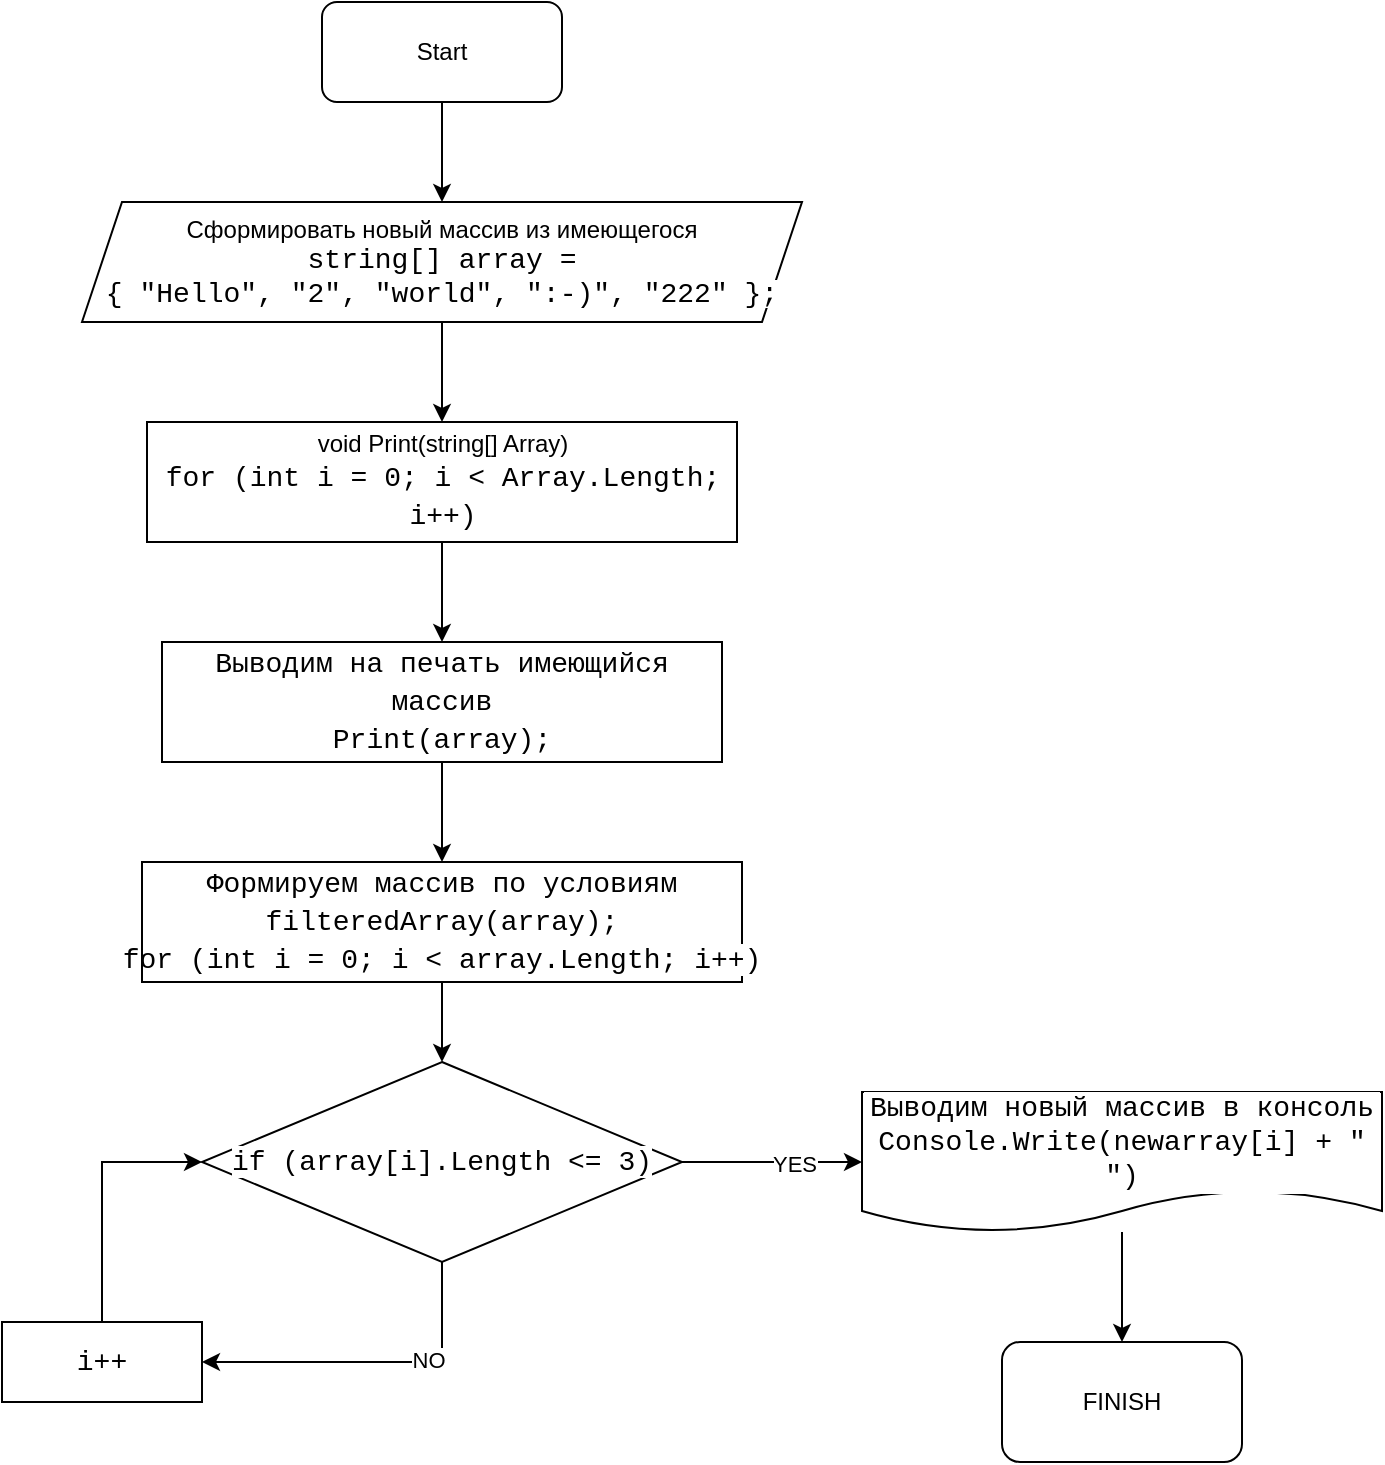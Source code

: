 <mxfile version="20.3.0" type="device"><diagram id="7OIybTuWfDOHVJffB8Dh" name="Страница 1"><mxGraphModel dx="1445" dy="1921" grid="1" gridSize="10" guides="1" tooltips="1" connect="1" arrows="1" fold="1" page="1" pageScale="1" pageWidth="827" pageHeight="1169" math="0" shadow="0"><root><mxCell id="0"/><mxCell id="1" parent="0"/><mxCell id="J4jsH5v3E7qtncY075Mx-14" style="edgeStyle=orthogonalEdgeStyle;rounded=0;orthogonalLoop=1;jettySize=auto;html=1;entryX=0.5;entryY=0;entryDx=0;entryDy=0;" parent="1" source="J4jsH5v3E7qtncY075Mx-1" edge="1" target="Pbj74jzdagy9nn8wbUFA-5"><mxGeometry relative="1" as="geometry"><mxPoint x="320" y="-820" as="targetPoint"/></mxGeometry></mxCell><mxCell id="J4jsH5v3E7qtncY075Mx-1" value="Start" style="rounded=1;whiteSpace=wrap;html=1;" parent="1" vertex="1"><mxGeometry x="240" y="-900" width="120" height="50" as="geometry"/></mxCell><mxCell id="Pbj74jzdagy9nn8wbUFA-13" style="edgeStyle=orthogonalEdgeStyle;rounded=0;orthogonalLoop=1;jettySize=auto;html=1;entryX=0.5;entryY=0;entryDx=0;entryDy=0;" edge="1" parent="1" source="K1kvnRnWpATKh4szS8jn-2" target="Pbj74jzdagy9nn8wbUFA-9"><mxGeometry relative="1" as="geometry"/></mxCell><mxCell id="K1kvnRnWpATKh4szS8jn-2" value="&lt;div style=&quot;font-family: Consolas, &amp;quot;Courier New&amp;quot;, monospace; font-size: 14px; line-height: 19px;&quot;&gt;&lt;div style=&quot;line-height: 19px;&quot;&gt;&lt;span style=&quot;background-color: rgb(255, 255, 255);&quot;&gt;Выводим на печать имеющийся массив&lt;/span&gt;&lt;/div&gt;&lt;div style=&quot;line-height: 19px;&quot;&gt;&lt;span style=&quot;background-color: rgb(255, 255, 255);&quot;&gt;Print(array);&lt;/span&gt;&lt;/div&gt;&lt;/div&gt;" style="rounded=0;whiteSpace=wrap;html=1;" parent="1" vertex="1"><mxGeometry x="160" y="-580" width="280" height="60" as="geometry"/></mxCell><mxCell id="Pbj74jzdagy9nn8wbUFA-10" style="edgeStyle=orthogonalEdgeStyle;rounded=0;orthogonalLoop=1;jettySize=auto;html=1;entryX=0;entryY=0.5;entryDx=0;entryDy=0;" edge="1" parent="1" source="Pbj74jzdagy9nn8wbUFA-4" target="Pbj74jzdagy9nn8wbUFA-8"><mxGeometry relative="1" as="geometry"/></mxCell><mxCell id="Pbj74jzdagy9nn8wbUFA-11" value="YES" style="edgeLabel;html=1;align=center;verticalAlign=middle;resizable=0;points=[];" vertex="1" connectable="0" parent="Pbj74jzdagy9nn8wbUFA-10"><mxGeometry x="0.235" y="-1" relative="1" as="geometry"><mxPoint as="offset"/></mxGeometry></mxCell><mxCell id="Pbj74jzdagy9nn8wbUFA-15" style="edgeStyle=orthogonalEdgeStyle;rounded=0;orthogonalLoop=1;jettySize=auto;html=1;entryX=1;entryY=0.5;entryDx=0;entryDy=0;" edge="1" parent="1" source="Pbj74jzdagy9nn8wbUFA-4" target="Pbj74jzdagy9nn8wbUFA-12"><mxGeometry relative="1" as="geometry"/></mxCell><mxCell id="Pbj74jzdagy9nn8wbUFA-17" value="NO" style="edgeLabel;html=1;align=center;verticalAlign=middle;resizable=0;points=[];" vertex="1" connectable="0" parent="Pbj74jzdagy9nn8wbUFA-15"><mxGeometry x="-0.324" y="-1" relative="1" as="geometry"><mxPoint as="offset"/></mxGeometry></mxCell><mxCell id="Pbj74jzdagy9nn8wbUFA-4" value="&lt;div style=&quot;font-family: Consolas, &amp;quot;Courier New&amp;quot;, monospace; font-size: 14px; line-height: 19px;&quot;&gt;&lt;div style=&quot;line-height: 19px;&quot;&gt;&lt;span style=&quot;background-color: rgb(255, 255, 255);&quot;&gt;if (array[i].Length &amp;lt;= 3)&lt;/span&gt;&lt;/div&gt;&lt;/div&gt;" style="rhombus;whiteSpace=wrap;html=1;" vertex="1" parent="1"><mxGeometry x="180" y="-370" width="240" height="100" as="geometry"/></mxCell><mxCell id="Pbj74jzdagy9nn8wbUFA-20" style="edgeStyle=orthogonalEdgeStyle;rounded=0;orthogonalLoop=1;jettySize=auto;html=1;entryX=0.5;entryY=0;entryDx=0;entryDy=0;" edge="1" parent="1" source="Pbj74jzdagy9nn8wbUFA-5" target="Pbj74jzdagy9nn8wbUFA-7"><mxGeometry relative="1" as="geometry"/></mxCell><mxCell id="Pbj74jzdagy9nn8wbUFA-5" value="&lt;span style=&quot;background-color: rgb(255, 255, 255);&quot;&gt;Сформировать новый массив из имеющегося&lt;br&gt;&lt;span style=&quot;font-family: Consolas, &amp;quot;Courier New&amp;quot;, monospace; font-size: 14px;&quot;&gt;string&lt;/span&gt;&lt;span style=&quot;font-family: Consolas, &amp;quot;Courier New&amp;quot;, monospace; font-size: 14px;&quot;&gt;[]&amp;nbsp;&lt;/span&gt;&lt;span style=&quot;font-family: Consolas, &amp;quot;Courier New&amp;quot;, monospace; font-size: 14px;&quot;&gt;array&lt;/span&gt;&lt;span style=&quot;font-family: Consolas, &amp;quot;Courier New&amp;quot;, monospace; font-size: 14px;&quot;&gt;&amp;nbsp;= {&amp;nbsp;&lt;/span&gt;&lt;span style=&quot;font-family: Consolas, &amp;quot;Courier New&amp;quot;, monospace; font-size: 14px;&quot;&gt;&quot;Hello&quot;&lt;/span&gt;&lt;span style=&quot;font-family: Consolas, &amp;quot;Courier New&amp;quot;, monospace; font-size: 14px;&quot;&gt;,&amp;nbsp;&lt;/span&gt;&lt;span style=&quot;font-family: Consolas, &amp;quot;Courier New&amp;quot;, monospace; font-size: 14px;&quot;&gt;&quot;2&quot;&lt;/span&gt;&lt;span style=&quot;font-family: Consolas, &amp;quot;Courier New&amp;quot;, monospace; font-size: 14px;&quot;&gt;,&amp;nbsp;&lt;/span&gt;&lt;span style=&quot;font-family: Consolas, &amp;quot;Courier New&amp;quot;, monospace; font-size: 14px;&quot;&gt;&quot;world&quot;&lt;/span&gt;&lt;span style=&quot;font-family: Consolas, &amp;quot;Courier New&amp;quot;, monospace; font-size: 14px;&quot;&gt;,&amp;nbsp;&lt;/span&gt;&lt;span style=&quot;font-family: Consolas, &amp;quot;Courier New&amp;quot;, monospace; font-size: 14px;&quot;&gt;&quot;:-)&quot;&lt;/span&gt;&lt;span style=&quot;font-family: Consolas, &amp;quot;Courier New&amp;quot;, monospace; font-size: 14px;&quot;&gt;,&amp;nbsp;&lt;/span&gt;&lt;span style=&quot;font-family: Consolas, &amp;quot;Courier New&amp;quot;, monospace; font-size: 14px;&quot;&gt;&quot;222&quot;&lt;/span&gt;&lt;span style=&quot;font-family: Consolas, &amp;quot;Courier New&amp;quot;, monospace; font-size: 14px;&quot;&gt;&amp;nbsp;};&lt;/span&gt;&lt;/span&gt;" style="shape=parallelogram;perimeter=parallelogramPerimeter;whiteSpace=wrap;html=1;fixedSize=1;" vertex="1" parent="1"><mxGeometry x="120" y="-800" width="360" height="60" as="geometry"/></mxCell><mxCell id="Pbj74jzdagy9nn8wbUFA-18" style="edgeStyle=orthogonalEdgeStyle;rounded=0;orthogonalLoop=1;jettySize=auto;html=1;entryX=0.5;entryY=0;entryDx=0;entryDy=0;" edge="1" parent="1" source="Pbj74jzdagy9nn8wbUFA-7" target="K1kvnRnWpATKh4szS8jn-2"><mxGeometry relative="1" as="geometry"/></mxCell><mxCell id="Pbj74jzdagy9nn8wbUFA-7" value="&lt;span style=&quot;text-align: left; background-color: rgb(255, 255, 255);&quot;&gt;void Print(string[] Array)&lt;br&gt;&lt;/span&gt;&lt;div style=&quot;font-family: Consolas, &amp;quot;Courier New&amp;quot;, monospace; font-size: 14px; line-height: 19px;&quot;&gt;&lt;span style=&quot;background-color: rgb(255, 255, 255);&quot;&gt;for (int i = 0; i &amp;lt; Array.Length; i++)&lt;/span&gt;&lt;/div&gt;" style="rounded=0;whiteSpace=wrap;html=1;labelBackgroundColor=#FFFFFF;" vertex="1" parent="1"><mxGeometry x="152.5" y="-690" width="295" height="60" as="geometry"/></mxCell><mxCell id="Pbj74jzdagy9nn8wbUFA-21" style="edgeStyle=orthogonalEdgeStyle;rounded=0;orthogonalLoop=1;jettySize=auto;html=1;entryX=0.5;entryY=0;entryDx=0;entryDy=0;" edge="1" parent="1" source="Pbj74jzdagy9nn8wbUFA-8" target="Pbj74jzdagy9nn8wbUFA-19"><mxGeometry relative="1" as="geometry"/></mxCell><mxCell id="Pbj74jzdagy9nn8wbUFA-8" value="&lt;span style=&quot;background-color: rgb(255, 255, 255);&quot;&gt;&lt;span style=&quot;font-family: Consolas, &amp;quot;Courier New&amp;quot;, monospace; font-size: 14px;&quot;&gt;Выводим новый массив в консоль&lt;br&gt;Console&lt;/span&gt;&lt;span style=&quot;font-family: Consolas, &amp;quot;Courier New&amp;quot;, monospace; font-size: 14px;&quot;&gt;.&lt;/span&gt;&lt;span style=&quot;font-family: Consolas, &amp;quot;Courier New&amp;quot;, monospace; font-size: 14px;&quot;&gt;Write&lt;/span&gt;&lt;span style=&quot;font-family: Consolas, &amp;quot;Courier New&amp;quot;, monospace; font-size: 14px;&quot;&gt;(&lt;/span&gt;&lt;span style=&quot;font-family: Consolas, &amp;quot;Courier New&amp;quot;, monospace; font-size: 14px;&quot;&gt;newarray&lt;/span&gt;&lt;span style=&quot;font-family: Consolas, &amp;quot;Courier New&amp;quot;, monospace; font-size: 14px;&quot;&gt;[&lt;/span&gt;&lt;span style=&quot;font-family: Consolas, &amp;quot;Courier New&amp;quot;, monospace; font-size: 14px;&quot;&gt;i&lt;/span&gt;&lt;span style=&quot;font-family: Consolas, &amp;quot;Courier New&amp;quot;, monospace; font-size: 14px;&quot;&gt;] +&amp;nbsp;&lt;/span&gt;&lt;span style=&quot;font-family: Consolas, &amp;quot;Courier New&amp;quot;, monospace; font-size: 14px;&quot;&gt;&quot; &quot;&lt;/span&gt;&lt;span style=&quot;font-family: Consolas, &amp;quot;Courier New&amp;quot;, monospace; font-size: 14px;&quot;&gt;)&lt;/span&gt;&lt;/span&gt;" style="shape=document;whiteSpace=wrap;html=1;boundedLbl=1;labelBackgroundColor=#FFFFFF;" vertex="1" parent="1"><mxGeometry x="510" y="-355" width="260" height="70" as="geometry"/></mxCell><mxCell id="Pbj74jzdagy9nn8wbUFA-14" style="edgeStyle=orthogonalEdgeStyle;rounded=0;orthogonalLoop=1;jettySize=auto;html=1;entryX=0.5;entryY=0;entryDx=0;entryDy=0;" edge="1" parent="1" source="Pbj74jzdagy9nn8wbUFA-9" target="Pbj74jzdagy9nn8wbUFA-4"><mxGeometry relative="1" as="geometry"/></mxCell><mxCell id="Pbj74jzdagy9nn8wbUFA-9" value="&lt;div style=&quot;font-family: Consolas, &amp;quot;Courier New&amp;quot;, monospace; font-size: 14px; line-height: 19px;&quot;&gt;&lt;div style=&quot;line-height: 19px;&quot;&gt;&lt;span style=&quot;background-color: rgb(255, 255, 255);&quot;&gt;Формируем массив по условиям&lt;/span&gt;&lt;/div&gt;&lt;div style=&quot;line-height: 19px;&quot;&gt;&lt;span style=&quot;background-color: rgb(255, 255, 255);&quot;&gt;filteredArray(array);&lt;/span&gt;&lt;br&gt;&lt;/div&gt;&lt;div style=&quot;line-height: 19px;&quot;&gt;for&lt;span style=&quot;background-color: rgb(255, 255, 255);&quot;&gt;&amp;nbsp;(&lt;/span&gt;int&lt;span style=&quot;background-color: rgb(255, 255, 255);&quot;&gt;&amp;nbsp;&lt;/span&gt;i&lt;span style=&quot;background-color: rgb(255, 255, 255);&quot;&gt;&amp;nbsp;=&amp;nbsp;&lt;/span&gt;0&lt;span style=&quot;background-color: rgb(255, 255, 255);&quot;&gt;;&amp;nbsp;&lt;/span&gt;i&lt;span style=&quot;background-color: rgb(255, 255, 255);&quot;&gt;&amp;nbsp;&amp;lt;&amp;nbsp;&lt;/span&gt;array&lt;span style=&quot;background-color: rgb(255, 255, 255);&quot;&gt;.Length;&amp;nbsp;&lt;/span&gt;i&lt;span style=&quot;background-color: rgb(255, 255, 255);&quot;&gt;++)&lt;/span&gt;&lt;span style=&quot;color: rgb(212, 212, 212); background-color: rgb(255, 255, 255);&quot;&gt;&lt;br&gt;&lt;/span&gt;&lt;/div&gt;&lt;/div&gt;" style="rounded=0;whiteSpace=wrap;html=1;" vertex="1" parent="1"><mxGeometry x="150" y="-470" width="300" height="60" as="geometry"/></mxCell><mxCell id="Pbj74jzdagy9nn8wbUFA-16" style="edgeStyle=orthogonalEdgeStyle;rounded=0;orthogonalLoop=1;jettySize=auto;html=1;entryX=0;entryY=0.5;entryDx=0;entryDy=0;" edge="1" parent="1" source="Pbj74jzdagy9nn8wbUFA-12" target="Pbj74jzdagy9nn8wbUFA-4"><mxGeometry relative="1" as="geometry"/></mxCell><mxCell id="Pbj74jzdagy9nn8wbUFA-12" value="&lt;div style=&quot;font-family: Consolas, &amp;quot;Courier New&amp;quot;, monospace; font-size: 14px; line-height: 19px;&quot;&gt;&lt;span style=&quot;background-color: rgb(255, 255, 255);&quot;&gt;i++&lt;/span&gt;&lt;/div&gt;" style="rounded=0;whiteSpace=wrap;html=1;labelBackgroundColor=#FFFFFF;" vertex="1" parent="1"><mxGeometry x="80" y="-240" width="100" height="40" as="geometry"/></mxCell><mxCell id="Pbj74jzdagy9nn8wbUFA-19" value="FINISH" style="rounded=1;whiteSpace=wrap;html=1;" vertex="1" parent="1"><mxGeometry x="580" y="-230" width="120" height="60" as="geometry"/></mxCell></root></mxGraphModel></diagram></mxfile>